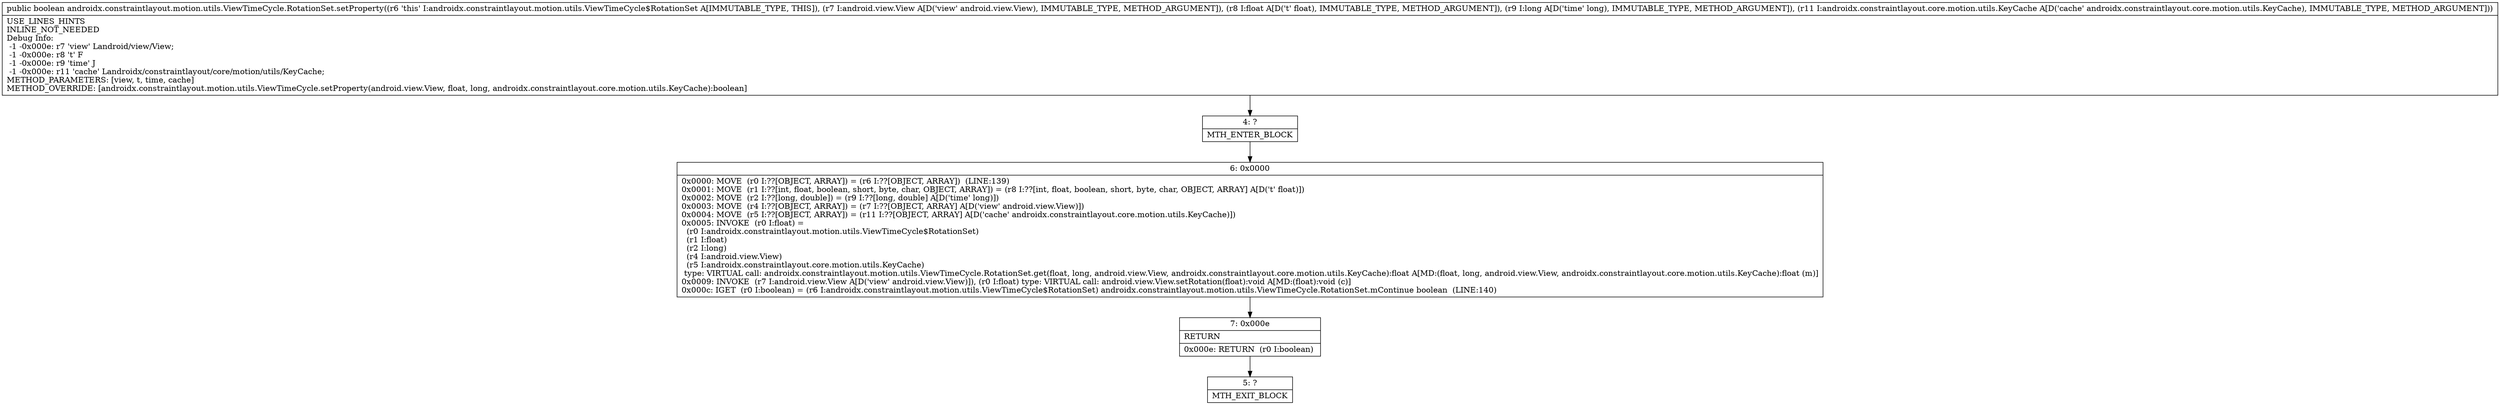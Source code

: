 digraph "CFG forandroidx.constraintlayout.motion.utils.ViewTimeCycle.RotationSet.setProperty(Landroid\/view\/View;FJLandroidx\/constraintlayout\/core\/motion\/utils\/KeyCache;)Z" {
Node_4 [shape=record,label="{4\:\ ?|MTH_ENTER_BLOCK\l}"];
Node_6 [shape=record,label="{6\:\ 0x0000|0x0000: MOVE  (r0 I:??[OBJECT, ARRAY]) = (r6 I:??[OBJECT, ARRAY])  (LINE:139)\l0x0001: MOVE  (r1 I:??[int, float, boolean, short, byte, char, OBJECT, ARRAY]) = (r8 I:??[int, float, boolean, short, byte, char, OBJECT, ARRAY] A[D('t' float)]) \l0x0002: MOVE  (r2 I:??[long, double]) = (r9 I:??[long, double] A[D('time' long)]) \l0x0003: MOVE  (r4 I:??[OBJECT, ARRAY]) = (r7 I:??[OBJECT, ARRAY] A[D('view' android.view.View)]) \l0x0004: MOVE  (r5 I:??[OBJECT, ARRAY]) = (r11 I:??[OBJECT, ARRAY] A[D('cache' androidx.constraintlayout.core.motion.utils.KeyCache)]) \l0x0005: INVOKE  (r0 I:float) = \l  (r0 I:androidx.constraintlayout.motion.utils.ViewTimeCycle$RotationSet)\l  (r1 I:float)\l  (r2 I:long)\l  (r4 I:android.view.View)\l  (r5 I:androidx.constraintlayout.core.motion.utils.KeyCache)\l type: VIRTUAL call: androidx.constraintlayout.motion.utils.ViewTimeCycle.RotationSet.get(float, long, android.view.View, androidx.constraintlayout.core.motion.utils.KeyCache):float A[MD:(float, long, android.view.View, androidx.constraintlayout.core.motion.utils.KeyCache):float (m)]\l0x0009: INVOKE  (r7 I:android.view.View A[D('view' android.view.View)]), (r0 I:float) type: VIRTUAL call: android.view.View.setRotation(float):void A[MD:(float):void (c)]\l0x000c: IGET  (r0 I:boolean) = (r6 I:androidx.constraintlayout.motion.utils.ViewTimeCycle$RotationSet) androidx.constraintlayout.motion.utils.ViewTimeCycle.RotationSet.mContinue boolean  (LINE:140)\l}"];
Node_7 [shape=record,label="{7\:\ 0x000e|RETURN\l|0x000e: RETURN  (r0 I:boolean) \l}"];
Node_5 [shape=record,label="{5\:\ ?|MTH_EXIT_BLOCK\l}"];
MethodNode[shape=record,label="{public boolean androidx.constraintlayout.motion.utils.ViewTimeCycle.RotationSet.setProperty((r6 'this' I:androidx.constraintlayout.motion.utils.ViewTimeCycle$RotationSet A[IMMUTABLE_TYPE, THIS]), (r7 I:android.view.View A[D('view' android.view.View), IMMUTABLE_TYPE, METHOD_ARGUMENT]), (r8 I:float A[D('t' float), IMMUTABLE_TYPE, METHOD_ARGUMENT]), (r9 I:long A[D('time' long), IMMUTABLE_TYPE, METHOD_ARGUMENT]), (r11 I:androidx.constraintlayout.core.motion.utils.KeyCache A[D('cache' androidx.constraintlayout.core.motion.utils.KeyCache), IMMUTABLE_TYPE, METHOD_ARGUMENT]))  | USE_LINES_HINTS\lINLINE_NOT_NEEDED\lDebug Info:\l  \-1 \-0x000e: r7 'view' Landroid\/view\/View;\l  \-1 \-0x000e: r8 't' F\l  \-1 \-0x000e: r9 'time' J\l  \-1 \-0x000e: r11 'cache' Landroidx\/constraintlayout\/core\/motion\/utils\/KeyCache;\lMETHOD_PARAMETERS: [view, t, time, cache]\lMETHOD_OVERRIDE: [androidx.constraintlayout.motion.utils.ViewTimeCycle.setProperty(android.view.View, float, long, androidx.constraintlayout.core.motion.utils.KeyCache):boolean]\l}"];
MethodNode -> Node_4;Node_4 -> Node_6;
Node_6 -> Node_7;
Node_7 -> Node_5;
}

